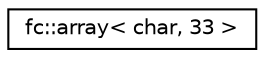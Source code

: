 digraph "Graphical Class Hierarchy"
{
  edge [fontname="Helvetica",fontsize="10",labelfontname="Helvetica",labelfontsize="10"];
  node [fontname="Helvetica",fontsize="10",shape=record];
  rankdir="LR";
  Node0 [label="fc::array\< char, 33 \>",height=0.2,width=0.4,color="black", fillcolor="white", style="filled",URL="$classfc_1_1array.html"];
}
